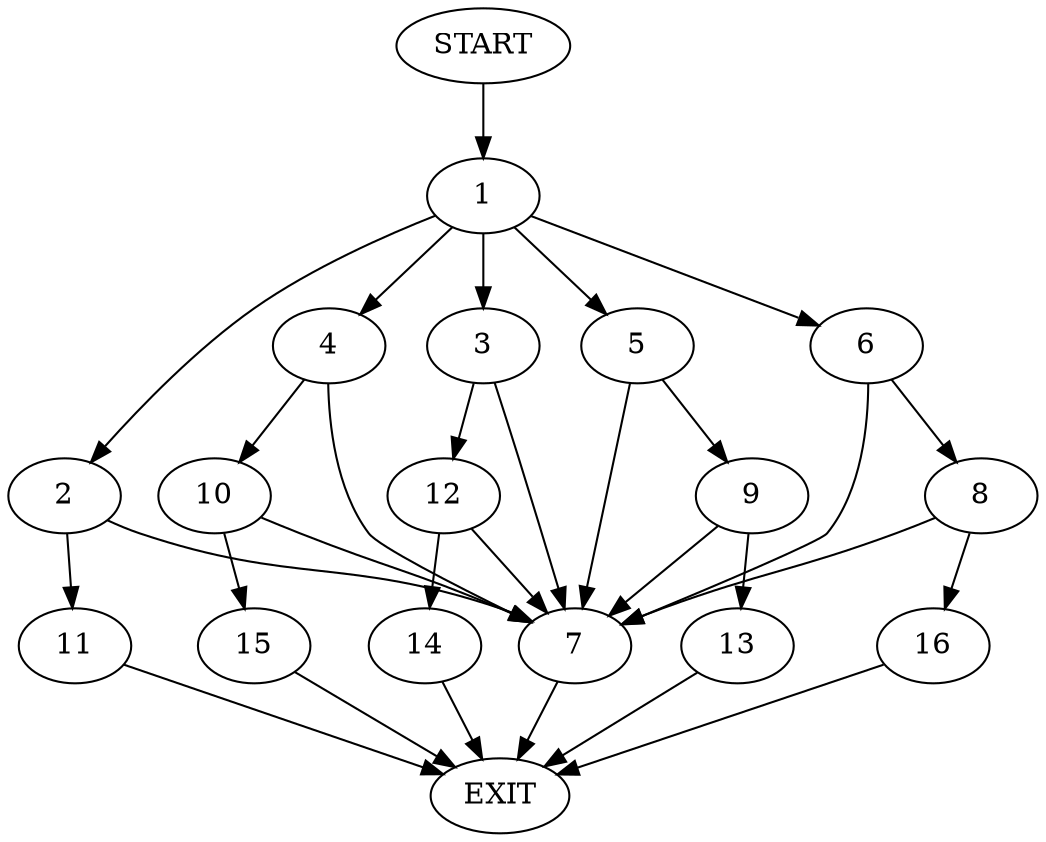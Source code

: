digraph {
0 [label="START"]
17 [label="EXIT"]
0 -> 1
1 -> 2
1 -> 3
1 -> 4
1 -> 5
1 -> 6
6 -> 7
6 -> 8
5 -> 7
5 -> 9
4 -> 7
4 -> 10
2 -> 7
2 -> 11
3 -> 7
3 -> 12
9 -> 7
9 -> 13
7 -> 17
13 -> 17
12 -> 14
12 -> 7
14 -> 17
10 -> 7
10 -> 15
15 -> 17
8 -> 7
8 -> 16
16 -> 17
11 -> 17
}
